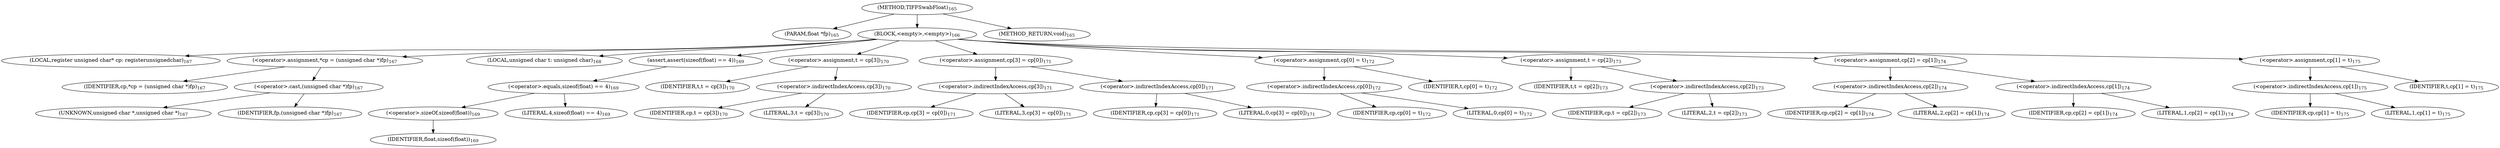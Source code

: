 digraph "TIFFSwabFloat" {  
"34684" [label = <(METHOD,TIFFSwabFloat)<SUB>165</SUB>> ]
"34685" [label = <(PARAM,float *fp)<SUB>165</SUB>> ]
"34686" [label = <(BLOCK,&lt;empty&gt;,&lt;empty&gt;)<SUB>166</SUB>> ]
"34687" [label = <(LOCAL,register unsigned char* cp: registerunsignedchar)<SUB>167</SUB>> ]
"34688" [label = <(&lt;operator&gt;.assignment,*cp = (unsigned char *)fp)<SUB>167</SUB>> ]
"34689" [label = <(IDENTIFIER,cp,*cp = (unsigned char *)fp)<SUB>167</SUB>> ]
"34690" [label = <(&lt;operator&gt;.cast,(unsigned char *)fp)<SUB>167</SUB>> ]
"34691" [label = <(UNKNOWN,unsigned char *,unsigned char *)<SUB>167</SUB>> ]
"34692" [label = <(IDENTIFIER,fp,(unsigned char *)fp)<SUB>167</SUB>> ]
"34693" [label = <(LOCAL,unsigned char t: unsigned char)<SUB>168</SUB>> ]
"34694" [label = <(assert,assert(sizeof(float) == 4))<SUB>169</SUB>> ]
"34695" [label = <(&lt;operator&gt;.equals,sizeof(float) == 4)<SUB>169</SUB>> ]
"34696" [label = <(&lt;operator&gt;.sizeOf,sizeof(float))<SUB>169</SUB>> ]
"34697" [label = <(IDENTIFIER,float,sizeof(float))<SUB>169</SUB>> ]
"34698" [label = <(LITERAL,4,sizeof(float) == 4)<SUB>169</SUB>> ]
"34699" [label = <(&lt;operator&gt;.assignment,t = cp[3])<SUB>170</SUB>> ]
"34700" [label = <(IDENTIFIER,t,t = cp[3])<SUB>170</SUB>> ]
"34701" [label = <(&lt;operator&gt;.indirectIndexAccess,cp[3])<SUB>170</SUB>> ]
"34702" [label = <(IDENTIFIER,cp,t = cp[3])<SUB>170</SUB>> ]
"34703" [label = <(LITERAL,3,t = cp[3])<SUB>170</SUB>> ]
"34704" [label = <(&lt;operator&gt;.assignment,cp[3] = cp[0])<SUB>171</SUB>> ]
"34705" [label = <(&lt;operator&gt;.indirectIndexAccess,cp[3])<SUB>171</SUB>> ]
"34706" [label = <(IDENTIFIER,cp,cp[3] = cp[0])<SUB>171</SUB>> ]
"34707" [label = <(LITERAL,3,cp[3] = cp[0])<SUB>171</SUB>> ]
"34708" [label = <(&lt;operator&gt;.indirectIndexAccess,cp[0])<SUB>171</SUB>> ]
"34709" [label = <(IDENTIFIER,cp,cp[3] = cp[0])<SUB>171</SUB>> ]
"34710" [label = <(LITERAL,0,cp[3] = cp[0])<SUB>171</SUB>> ]
"34711" [label = <(&lt;operator&gt;.assignment,cp[0] = t)<SUB>172</SUB>> ]
"34712" [label = <(&lt;operator&gt;.indirectIndexAccess,cp[0])<SUB>172</SUB>> ]
"34713" [label = <(IDENTIFIER,cp,cp[0] = t)<SUB>172</SUB>> ]
"34714" [label = <(LITERAL,0,cp[0] = t)<SUB>172</SUB>> ]
"34715" [label = <(IDENTIFIER,t,cp[0] = t)<SUB>172</SUB>> ]
"34716" [label = <(&lt;operator&gt;.assignment,t = cp[2])<SUB>173</SUB>> ]
"34717" [label = <(IDENTIFIER,t,t = cp[2])<SUB>173</SUB>> ]
"34718" [label = <(&lt;operator&gt;.indirectIndexAccess,cp[2])<SUB>173</SUB>> ]
"34719" [label = <(IDENTIFIER,cp,t = cp[2])<SUB>173</SUB>> ]
"34720" [label = <(LITERAL,2,t = cp[2])<SUB>173</SUB>> ]
"34721" [label = <(&lt;operator&gt;.assignment,cp[2] = cp[1])<SUB>174</SUB>> ]
"34722" [label = <(&lt;operator&gt;.indirectIndexAccess,cp[2])<SUB>174</SUB>> ]
"34723" [label = <(IDENTIFIER,cp,cp[2] = cp[1])<SUB>174</SUB>> ]
"34724" [label = <(LITERAL,2,cp[2] = cp[1])<SUB>174</SUB>> ]
"34725" [label = <(&lt;operator&gt;.indirectIndexAccess,cp[1])<SUB>174</SUB>> ]
"34726" [label = <(IDENTIFIER,cp,cp[2] = cp[1])<SUB>174</SUB>> ]
"34727" [label = <(LITERAL,1,cp[2] = cp[1])<SUB>174</SUB>> ]
"34728" [label = <(&lt;operator&gt;.assignment,cp[1] = t)<SUB>175</SUB>> ]
"34729" [label = <(&lt;operator&gt;.indirectIndexAccess,cp[1])<SUB>175</SUB>> ]
"34730" [label = <(IDENTIFIER,cp,cp[1] = t)<SUB>175</SUB>> ]
"34731" [label = <(LITERAL,1,cp[1] = t)<SUB>175</SUB>> ]
"34732" [label = <(IDENTIFIER,t,cp[1] = t)<SUB>175</SUB>> ]
"34733" [label = <(METHOD_RETURN,void)<SUB>165</SUB>> ]
  "34684" -> "34685" 
  "34684" -> "34686" 
  "34684" -> "34733" 
  "34686" -> "34687" 
  "34686" -> "34688" 
  "34686" -> "34693" 
  "34686" -> "34694" 
  "34686" -> "34699" 
  "34686" -> "34704" 
  "34686" -> "34711" 
  "34686" -> "34716" 
  "34686" -> "34721" 
  "34686" -> "34728" 
  "34688" -> "34689" 
  "34688" -> "34690" 
  "34690" -> "34691" 
  "34690" -> "34692" 
  "34694" -> "34695" 
  "34695" -> "34696" 
  "34695" -> "34698" 
  "34696" -> "34697" 
  "34699" -> "34700" 
  "34699" -> "34701" 
  "34701" -> "34702" 
  "34701" -> "34703" 
  "34704" -> "34705" 
  "34704" -> "34708" 
  "34705" -> "34706" 
  "34705" -> "34707" 
  "34708" -> "34709" 
  "34708" -> "34710" 
  "34711" -> "34712" 
  "34711" -> "34715" 
  "34712" -> "34713" 
  "34712" -> "34714" 
  "34716" -> "34717" 
  "34716" -> "34718" 
  "34718" -> "34719" 
  "34718" -> "34720" 
  "34721" -> "34722" 
  "34721" -> "34725" 
  "34722" -> "34723" 
  "34722" -> "34724" 
  "34725" -> "34726" 
  "34725" -> "34727" 
  "34728" -> "34729" 
  "34728" -> "34732" 
  "34729" -> "34730" 
  "34729" -> "34731" 
}
